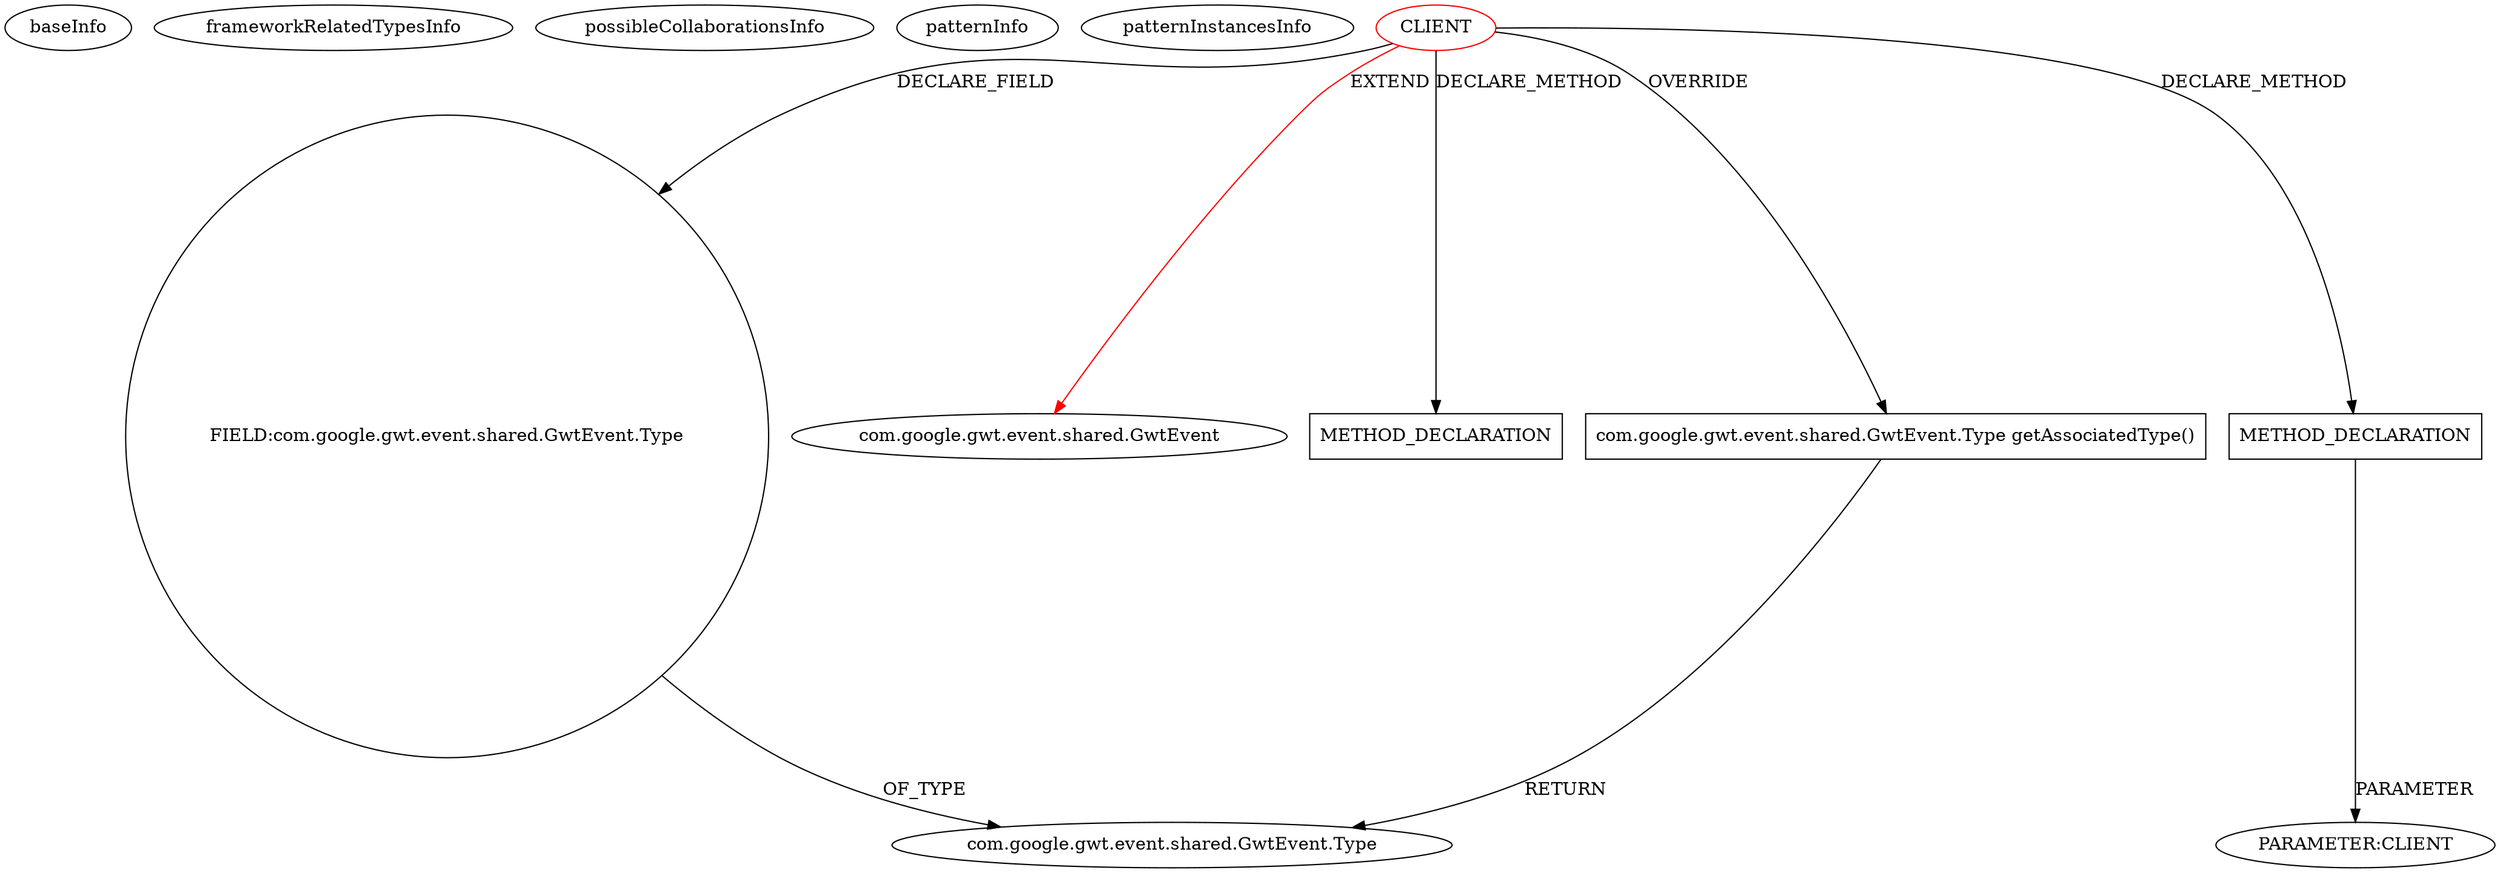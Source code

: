 digraph {
baseInfo[graphId=208,category="pattern",isAnonymous=false,possibleRelation=false]
frameworkRelatedTypesInfo[0="com.google.gwt.event.shared.GwtEvent"]
possibleCollaborationsInfo[]
patternInfo[frequency=6.0,patternRootClient=0]
patternInstancesInfo[0="dapicard-gwt-surface~/dapicard-gwt-surface/gwt-surface-master/gwt-surface/src/main/java/com/axeiya/gwt/surface/client/event/selectionchange/SelectionChangeEvent.java~SelectionChangeEvent~1243",1="dapicard-gwt-surface~/dapicard-gwt-surface/gwt-surface-master/gwt-surface/src/main/java/com/axeiya/gwt/surface/client/event/hotkeypressed/HotKeyPressedEvent.java~HotKeyPressedEvent~1235",2="dapicard-gwt-surface~/dapicard-gwt-surface/gwt-surface-master/gwt-surface/src/main/java/com/axeiya/gwt/surface/client/event/selectedsurfacechange/SelectedSurfaceChangeEvent.java~SelectedSurfaceChangeEvent~1240",3="dapicard-gwt-surface~/dapicard-gwt-surface/gwt-surface-master/gwt-surface/src/main/java/com/axeiya/gwt/surface/client/event/enterkeypressed/EnterKeyPressedEvent.java~EnterKeyPressedEvent~1232",4="dapicard-gwt-surface~/dapicard-gwt-surface/gwt-surface-master/gwt-surface/src/main/java/com/axeiya/gwt/surface/client/event/domchange/DomChangeEvent.java~DomChangeEvent~1229",5="aviera-websockets-gwtready~/aviera-websockets-gwtready/websockets-gwtready-master/src/org/arielviera/gwt/websockets/client/websockets/WebSocketMessageEvent.java~WebSocketMessageEvent~783"]
2[label="FIELD:com.google.gwt.event.shared.GwtEvent.Type",vertexType="FIELD_DECLARATION",isFrameworkType=false,shape=circle]
0[label="CLIENT",vertexType="ROOT_CLIENT_CLASS_DECLARATION",isFrameworkType=false,color=red]
1[label="com.google.gwt.event.shared.GwtEvent",vertexType="FRAMEWORK_CLASS_TYPE",isFrameworkType=false]
19[label="METHOD_DECLARATION",vertexType="CLIENT_METHOD_DECLARATION",isFrameworkType=false,shape=box]
10[label="com.google.gwt.event.shared.GwtEvent.Type getAssociatedType()",vertexType="OVERRIDING_METHOD_DECLARATION",isFrameworkType=false,shape=box]
3[label="com.google.gwt.event.shared.GwtEvent.Type",vertexType="FRAMEWORK_CLASS_TYPE",isFrameworkType=false]
28[label="METHOD_DECLARATION",vertexType="CLIENT_METHOD_DECLARATION",isFrameworkType=false,shape=box]
29[label="PARAMETER:CLIENT",vertexType="PARAMETER_DECLARATION",isFrameworkType=false]
2->3[label="OF_TYPE"]
10->3[label="RETURN"]
0->19[label="DECLARE_METHOD"]
0->2[label="DECLARE_FIELD"]
0->1[label="EXTEND",color=red]
0->10[label="OVERRIDE"]
0->28[label="DECLARE_METHOD"]
28->29[label="PARAMETER"]
}
